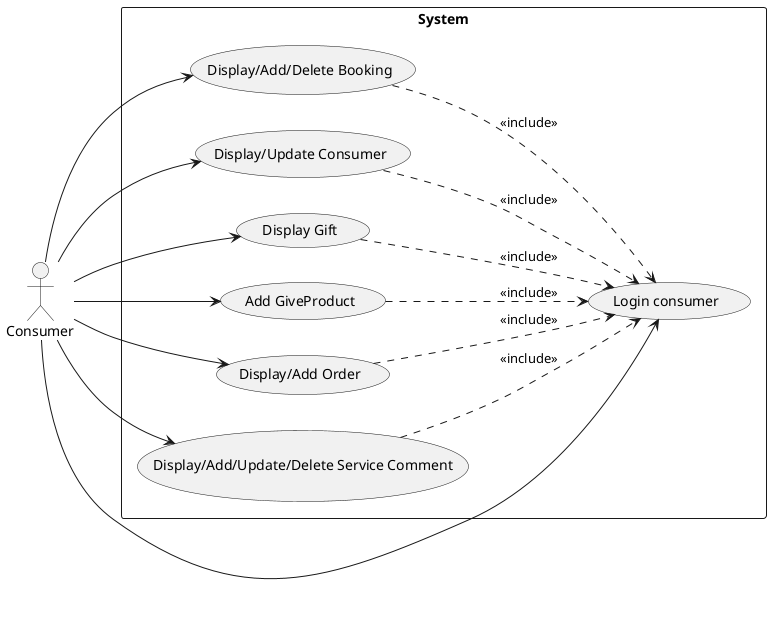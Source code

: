 @startuml
left to right direction
actor "Consumer"


rectangle System{
	Consumer -down->  (Login consumer)
	Consumer -down-> (Display/Add/Delete Booking)
	(Display/Add/Delete Booking) ..> (Login consumer): <<include>>
	Consumer -down-> (Display/Update Consumer)
	(Display/Update Consumer) ..> (Login consumer): <<include>>
	Consumer -down-> (Display Gift)
	(Display Gift) ..> (Login consumer): <<include>>
	Consumer -down-> (Add GiveProduct)
	(Add GiveProduct) ..> (Login consumer): <<include>>
	Consumer -down-> (Display/Add Order)
	(Display/Add Order) ..> (Login consumer): <<include>>
	Consumer -down-> (Display/Add/Update/Delete Service Comment)
	(Display/Add/Update/Delete Service Comment) ..> (Login consumer): <<include>>
}
@enduml